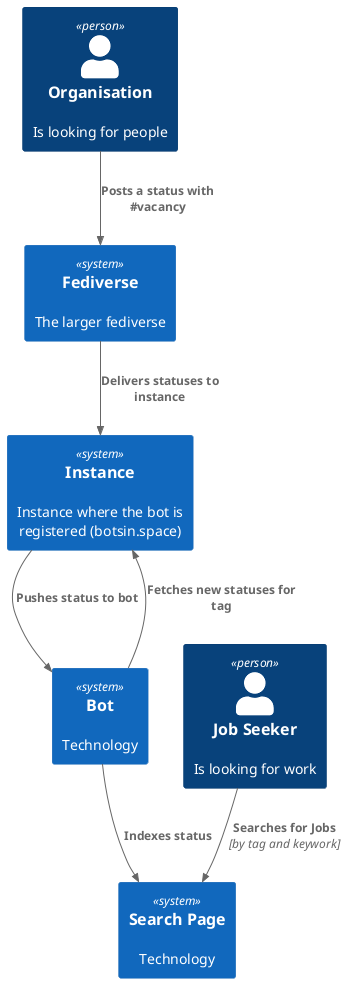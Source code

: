 @startuml
!include <C4/C4_Container>


Person(org, "Organisation", "Is looking for people")
Person(seeker, "Job Seeker", "Is looking for work")

System(bot, "Bot", "Technology")
System(fediverse, "Fediverse", "The larger fediverse")
System(instance, "Instance", "Instance where the bot is registered (botsin.space)")
System(searchPage, "Search Page", "Technology")


Rel(seeker, searchPage, "Searches for Jobs", "by tag and keywork")
Rel(org, fediverse, "Posts a status with #vacancy")
Rel(fediverse, instance, "Delivers statuses to instance")
Rel(instance, bot, "Pushes status to bot")
Rel(bot, instance, "Fetches new statuses for tag")
Rel(bot, searchPage, "Indexes status")
@enduml
